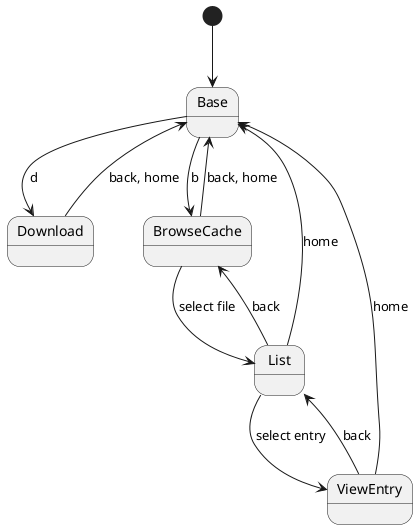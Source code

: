 @startuml
[*] --> Base
Base --> Download: d
Base --> BrowseCache: b
BrowseCache --> List: select file
List --> ViewEntry: select entry
ViewEntry --> List: back
ViewEntry --> Base: home
List --> BrowseCache: back
List --> Base: home
BrowseCache --> Base: back, home
Download --> Base: back, home
@enduml